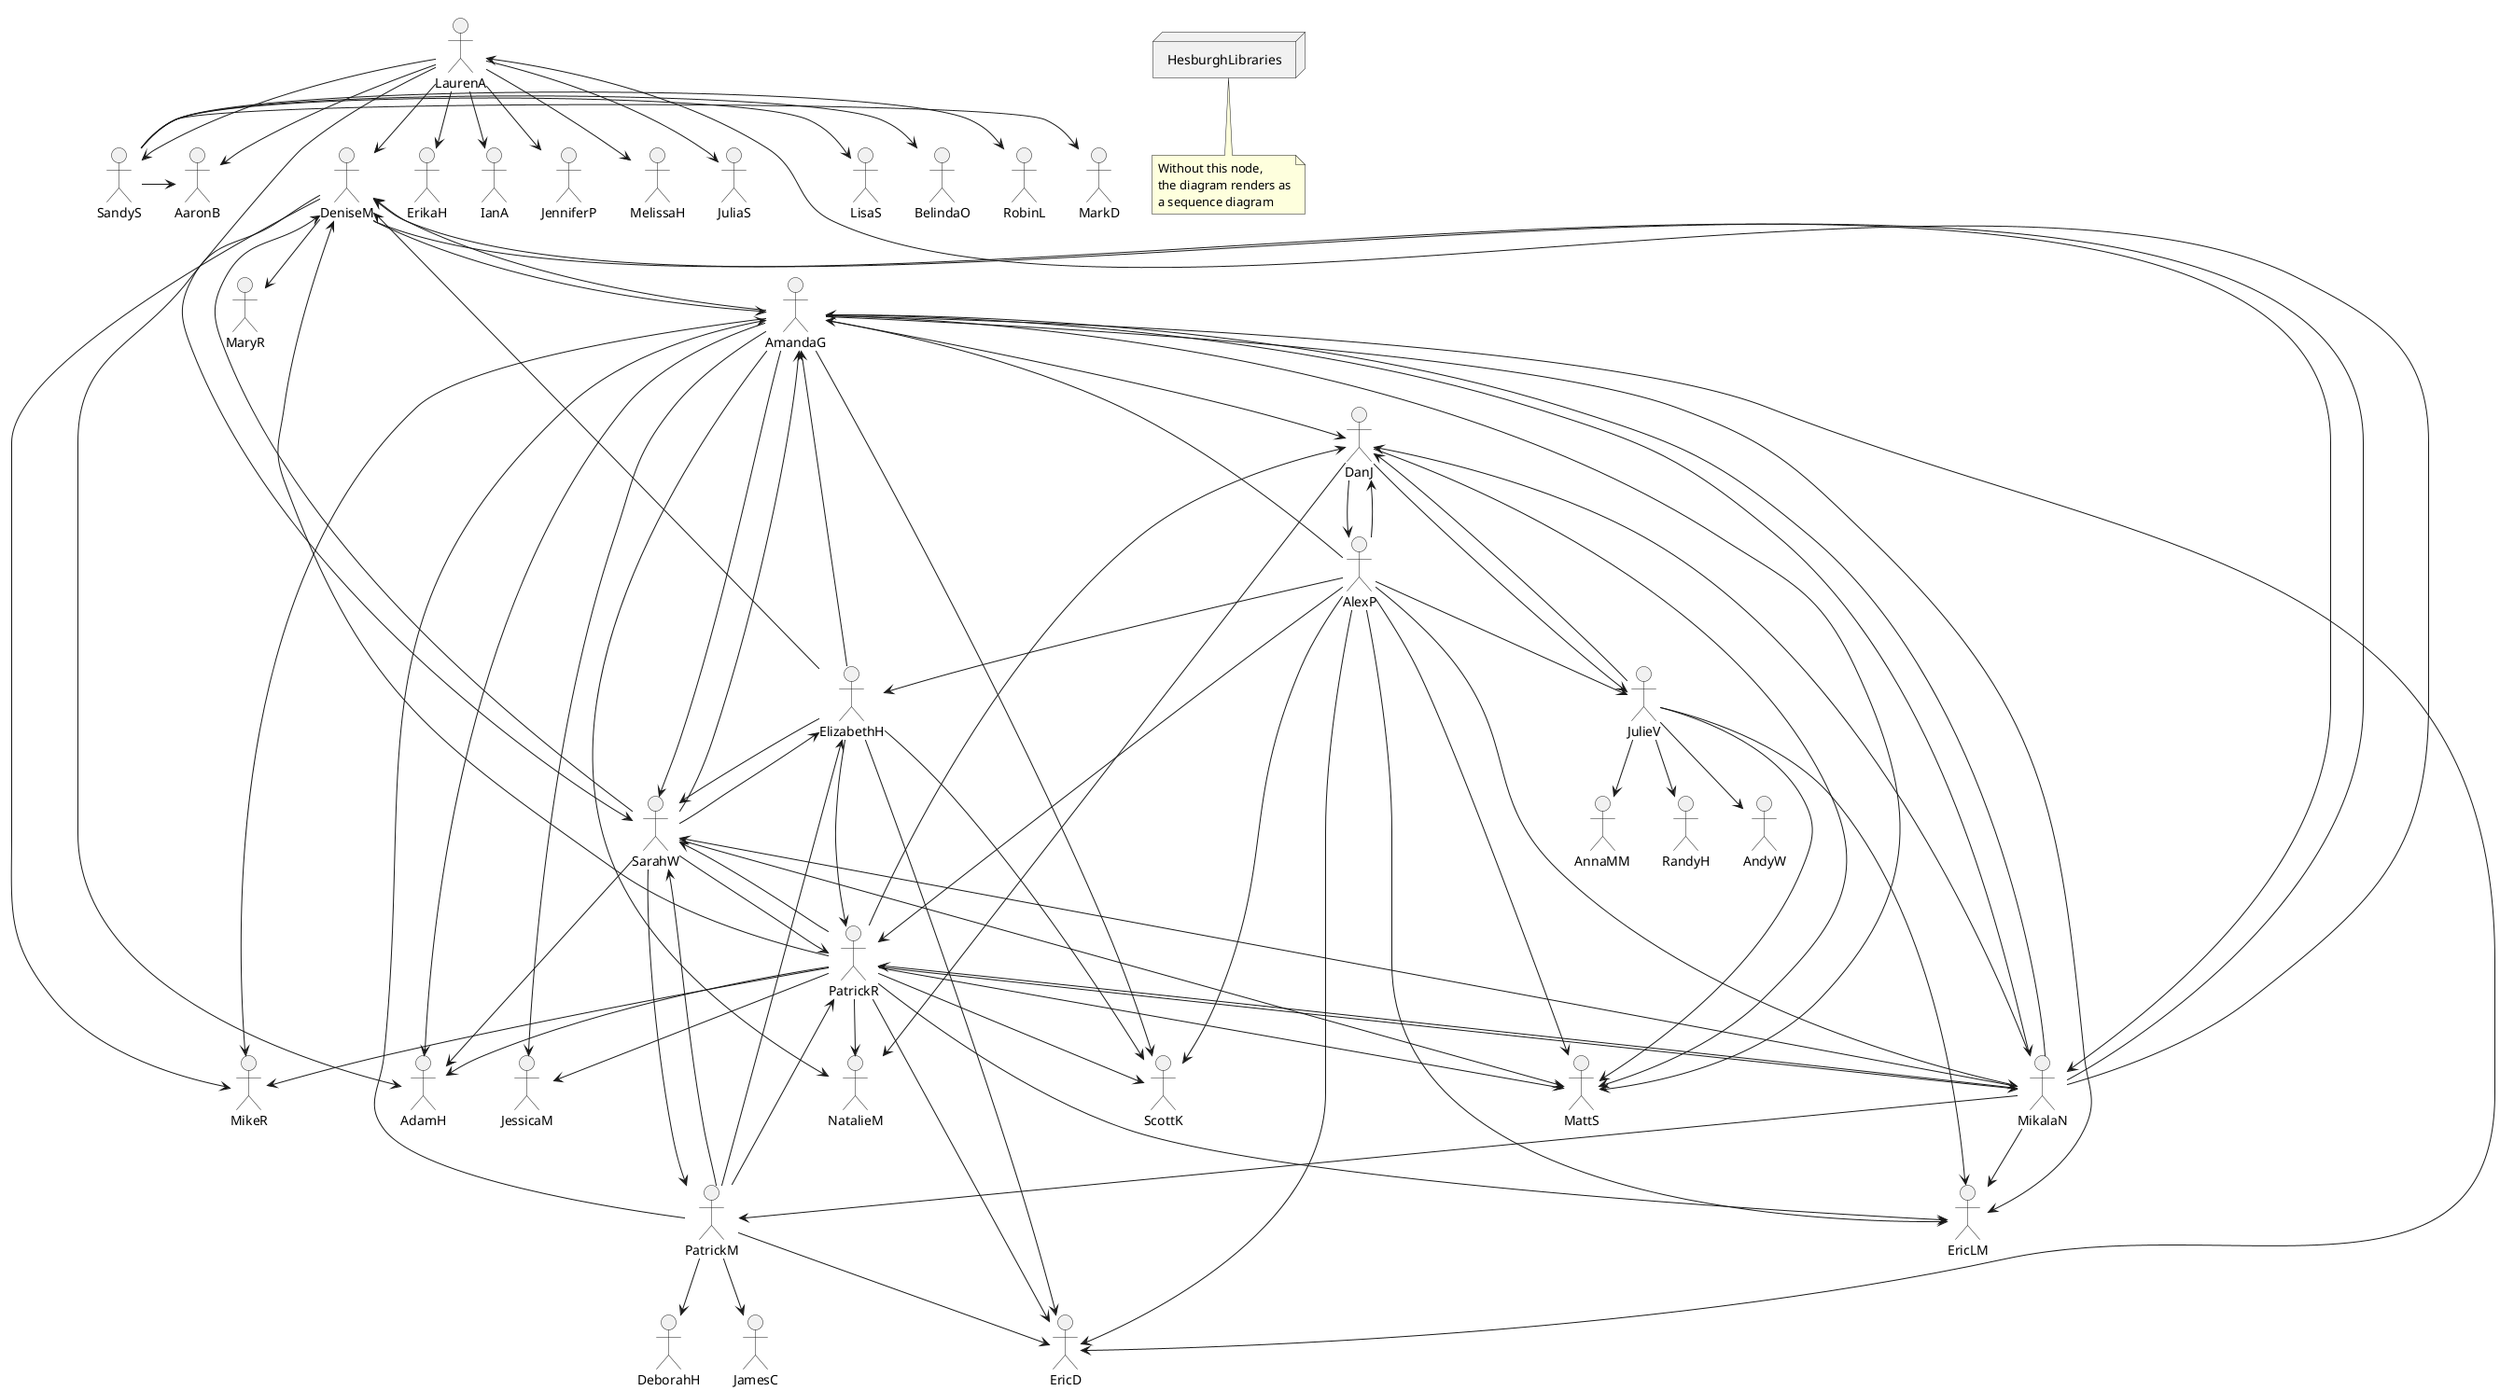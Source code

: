 # Render via PlantUML
# Generated via plantuml-preview (https://github.com/peele/plantuml-preview) in Atom
@startuml
node HesburghLibraries
note bottom of HesburghLibraries
  Without this node,
  the diagram renders as
  a sequence diagram
end note

actor AaronB
actor AdamH
actor AlexP
actor AmandaG
actor AnnaMM
actor BelindaO
actor DanJ
actor DeborahH
actor DeniseM
actor ElizabethH
actor EricD
actor EricLM
actor ErikaH
actor IanA
actor JamesC
actor JenniferP
actor JulieV
actor LaurenA
actor LisaS
actor MarkD
actor MelissaH
actor MikalaN
actor PatrickM
actor PatrickR
actor RandyH
actor RobinL
actor SandyS
actor SarahW

AlexP --> AmandaG
AlexP --> DanJ
AlexP --> ElizabethH
AlexP --> EricD
AlexP --> EricLM
AlexP --> JulieV
AlexP --> MattS
AlexP --> MikalaN
AlexP --> PatrickR
AlexP --> ScottK
AmandaG --> AdamH
AmandaG --> DanJ
AmandaG --> DeniseM
AmandaG --> EricD
AmandaG --> EricLM
AmandaG --> JessicaM
AmandaG --> MattS
AmandaG --> MikalaN
AmandaG --> MikeR
AmandaG --> NatalieM
AmandaG --> SarahW
AmandaG --> ScottK
DanJ --> AlexP
DanJ --> JulieV
DanJ --> MattS
DanJ --> NatalieM
DeniseM --> AmandaG
DeniseM --> MaryR
DeniseM --> MikalaN
DeniseM --> MikeR
DeniseM --> SarahW
ElizabethH --> AmandaG
ElizabethH --> DeniseM
ElizabethH --> EricD
ElizabethH --> PatrickR
ElizabethH --> SarahW
ElizabethH --> ScottK
JulieV --> AndyW
JulieV --> AnnaMM
JulieV --> DanJ
JulieV --> EricLM
JulieV --> MattS
JulieV --> RandyH
LaurenA --> AaronB
LaurenA --> AdamH
LaurenA --> DeniseM
LaurenA --> ErikaH
LaurenA --> IanA
LaurenA --> JenniferP
LaurenA --> JuliaS
LaurenA --> MelissaH
LaurenA --> SandyS
MikalaN --> AmandaG
MikalaN --> DanJ
MikalaN --> DeniseM
MikalaN --> EricLM
MikalaN --> LaurenA
MikalaN --> PatrickM
MikalaN --> PatrickR
MikalaN --> SarahW
PatrickM --> AmandaG
PatrickM --> DeborahH
PatrickM --> ElizabethH
PatrickM --> EricD
PatrickM --> JamesC
PatrickM --> PatrickR
PatrickM --> SarahW
PatrickR --> AdamH
PatrickR --> DanJ
PatrickR --> DeniseM
PatrickR --> EricD
PatrickR --> EricLM
PatrickR --> JessicaM
PatrickR --> MattS
PatrickR --> MikalaN
PatrickR --> MikeR
PatrickR --> NatalieM
PatrickR --> SarahW
PatrickR --> ScottK
SandyS -> AaronB
SandyS -> BelindaO
SandyS -> LisaS
SandyS -> MarkD
SandyS -> RobinL
SarahW --> AdamH
SarahW --> AmandaG
SarahW --> DeniseM
SarahW --> ElizabethH
SarahW --> MattS
SarahW --> PatrickM
SarahW --> PatrickR

@enduml
